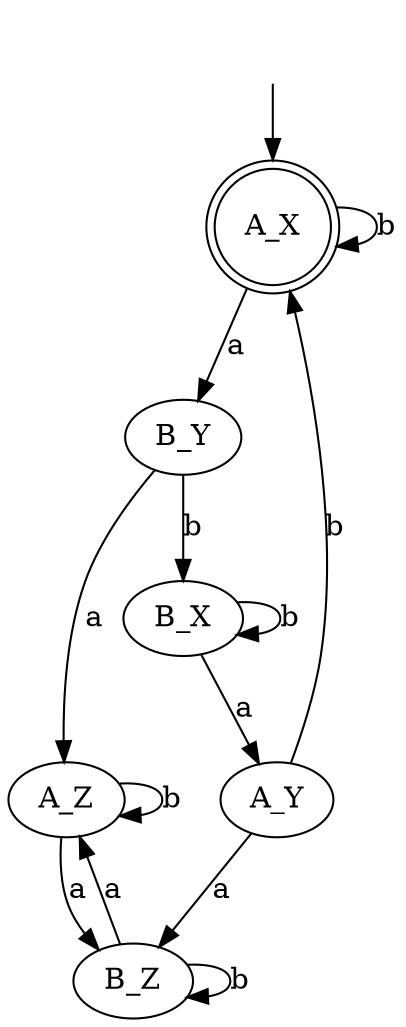 digraph{
""[shape=none]
A_X[shape=doublecircle]
""->A_X
A_Y->A_X[label=b]
A_Y->B_Z[label=a]
A_X->A_X[label=b]
A_X->B_Y[label=a]
A_Z->A_Z[label=b]
A_Z->B_Z[label=a]
B_Y->A_Z[label=a]
B_Y->B_X[label=b]
B_X->A_Y[label=a]
B_X->B_X[label=b]
B_Z->A_Z[label=a]
B_Z->B_Z[label=b]
}
